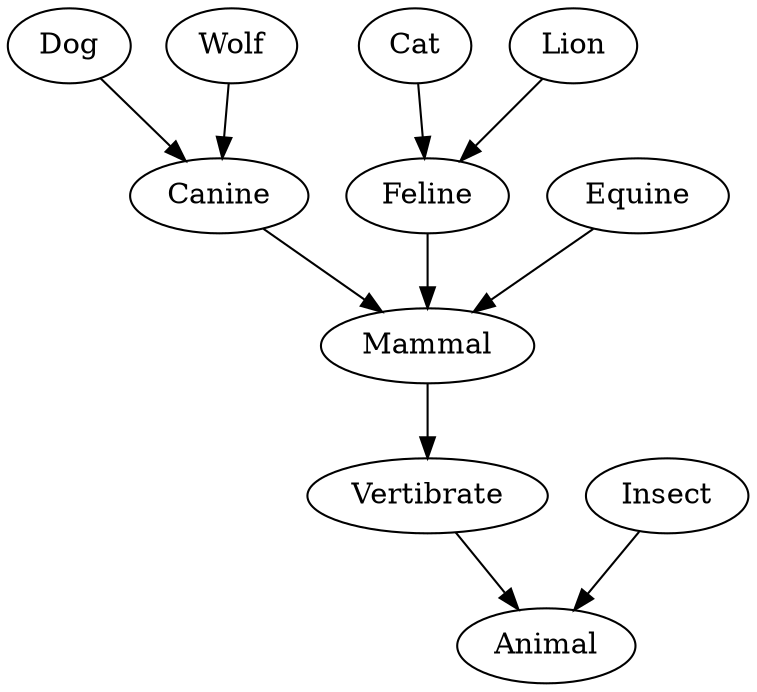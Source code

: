 digraph Life {
    Dog -> Canine;
    Canine -> Mammal;
    Mammal -> Vertibrate;
    Vertibrate -> Animal;
    Cat -> Feline;
    Feline -> Mammal;
    Equine -> Mammal;
    Wolf -> Canine;
    Lion -> Feline;
    Insect -> Animal;
}
